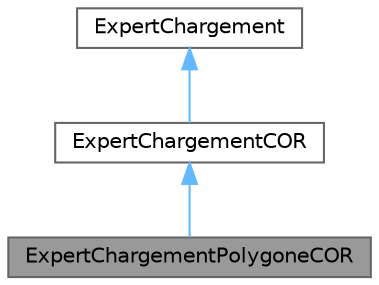 digraph "ExpertChargementPolygoneCOR"
{
 // LATEX_PDF_SIZE
  bgcolor="transparent";
  edge [fontname=Helvetica,fontsize=10,labelfontname=Helvetica,labelfontsize=10];
  node [fontname=Helvetica,fontsize=10,shape=box,height=0.2,width=0.4];
  Node1 [label="ExpertChargementPolygoneCOR",height=0.2,width=0.4,color="gray40", fillcolor="grey60", style="filled", fontcolor="black",tooltip="Classe qui sert à résoudre le problème de la ligne lue."];
  Node2 -> Node1 [dir="back",color="steelblue1",style="solid"];
  Node2 [label="ExpertChargementCOR",height=0.2,width=0.4,color="gray40", fillcolor="white", style="filled",URL="$class_expert_chargement_c_o_r.html",tooltip="Classe ExpertChargementCOR."];
  Node3 -> Node2 [dir="back",color="steelblue1",style="solid"];
  Node3 [label="ExpertChargement",height=0.2,width=0.4,color="gray40", fillcolor="white", style="filled",URL="$class_expert_chargement.html",tooltip="Classe abstraite qui sert à résoudre le problème de la ligne lue."];
}
